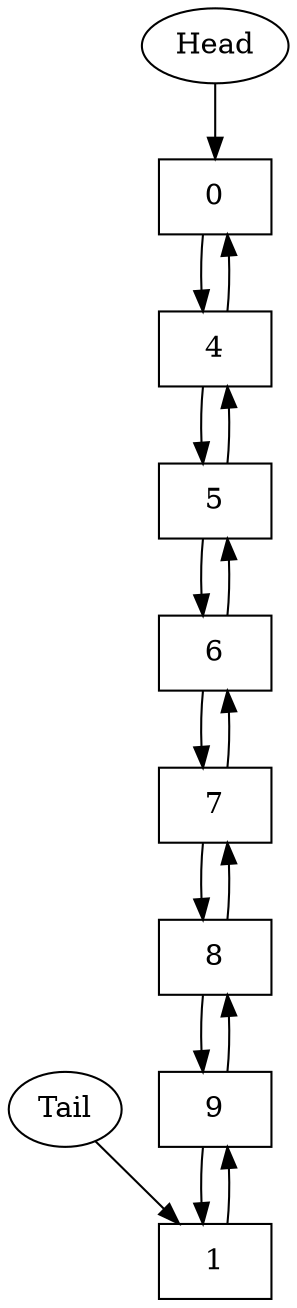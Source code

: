 digraph {
node0[label="{{0}}",shape=record];
node4[label="{{4}}",shape=record];
node0 -> node4;
node4 -> node0;
node5[label="{{5}}",shape=record];
node4 -> node5;
node5 -> node4;
node6[label="{{6}}",shape=record];
node5 -> node6;
node6 -> node5;
node7[label="{{7}}",shape=record];
node6 -> node7;
node7 -> node6;
node8[label="{{8}}",shape=record];
node7 -> node8;
node8 -> node7;
node9[label="{{9}}",shape=record];
node8 -> node9;
node9 -> node8;
node1[label="{{1}}",shape=record];
node9 -> node1;
node1 -> node9;
Head -> node0;
Tail -> node1;
}